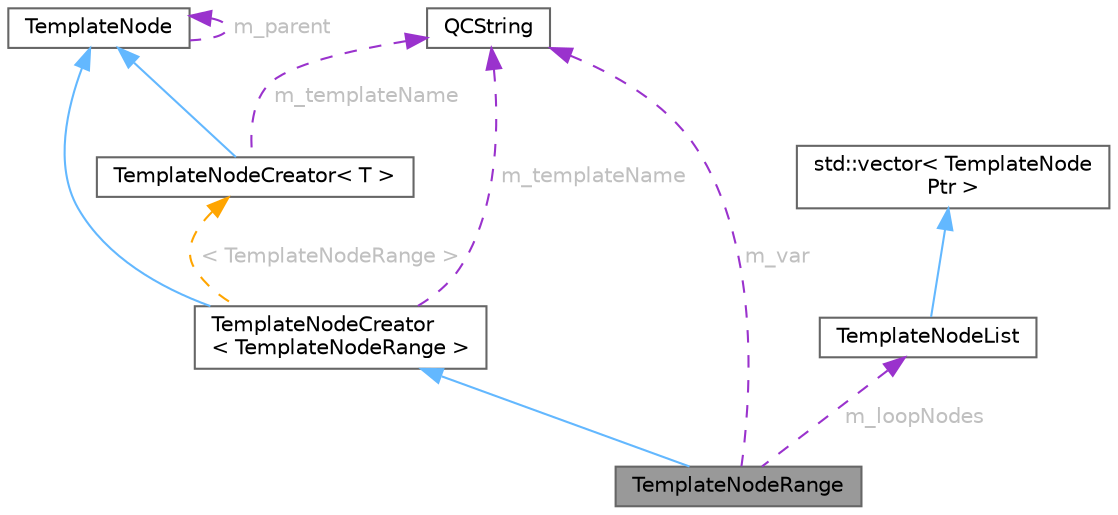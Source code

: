 digraph "TemplateNodeRange"
{
 // INTERACTIVE_SVG=YES
 // LATEX_PDF_SIZE
  bgcolor="transparent";
  edge [fontname=Helvetica,fontsize=10,labelfontname=Helvetica,labelfontsize=10];
  node [fontname=Helvetica,fontsize=10,shape=box,height=0.2,width=0.4];
  Node1 [id="Node000001",label="TemplateNodeRange",height=0.2,width=0.4,color="gray40", fillcolor="grey60", style="filled", fontcolor="black",tooltip="Class representing a 'range' tag in a template."];
  Node2 -> Node1 [id="edge1_Node000001_Node000002",dir="back",color="steelblue1",style="solid"];
  Node2 [id="Node000002",label="TemplateNodeCreator\l\< TemplateNodeRange \>",height=0.2,width=0.4,color="gray40", fillcolor="white", style="filled",URL="$d8/d78/class_template_node_creator.html",tooltip=" "];
  Node3 -> Node2 [id="edge2_Node000002_Node000003",dir="back",color="steelblue1",style="solid"];
  Node3 [id="Node000003",label="TemplateNode",height=0.2,width=0.4,color="gray40", fillcolor="white", style="filled",URL="$d6/d53/class_template_node.html",tooltip="Base class of all nodes in a template's AST."];
  Node3 -> Node3 [id="edge3_Node000003_Node000003",dir="back",color="darkorchid3",style="dashed",label=" m_parent",fontcolor="grey" ];
  Node4 -> Node2 [id="edge4_Node000002_Node000004",dir="back",color="darkorchid3",style="dashed",label=" m_templateName",fontcolor="grey" ];
  Node4 [id="Node000004",label="QCString",height=0.2,width=0.4,color="gray40", fillcolor="white", style="filled",URL="$d9/d45/class_q_c_string.html",tooltip="This is an alternative implementation of QCString."];
  Node5 -> Node2 [id="edge5_Node000002_Node000005",dir="back",color="orange",style="dashed",label=" \< TemplateNodeRange \>",fontcolor="grey" ];
  Node5 [id="Node000005",label="TemplateNodeCreator\< T \>",height=0.2,width=0.4,color="gray40", fillcolor="white", style="filled",URL="$d8/d78/class_template_node_creator.html",tooltip="Helper class for creating template AST tag nodes and returning the template for a given node."];
  Node3 -> Node5 [id="edge6_Node000005_Node000003",dir="back",color="steelblue1",style="solid"];
  Node4 -> Node5 [id="edge7_Node000005_Node000004",dir="back",color="darkorchid3",style="dashed",label=" m_templateName",fontcolor="grey" ];
  Node4 -> Node1 [id="edge8_Node000001_Node000004",dir="back",color="darkorchid3",style="dashed",label=" m_var",fontcolor="grey" ];
  Node6 -> Node1 [id="edge9_Node000001_Node000006",dir="back",color="darkorchid3",style="dashed",label=" m_loopNodes",fontcolor="grey" ];
  Node6 [id="Node000006",label="TemplateNodeList",height=0.2,width=0.4,color="gray40", fillcolor="white", style="filled",URL="$df/daf/class_template_node_list.html",tooltip="Class representing a list of AST nodes in a template."];
  Node7 -> Node6 [id="edge10_Node000006_Node000007",dir="back",color="steelblue1",style="solid"];
  Node7 [id="Node000007",label="std::vector\< TemplateNode\lPtr \>",height=0.2,width=0.4,color="gray40", fillcolor="white", style="filled"];
}
